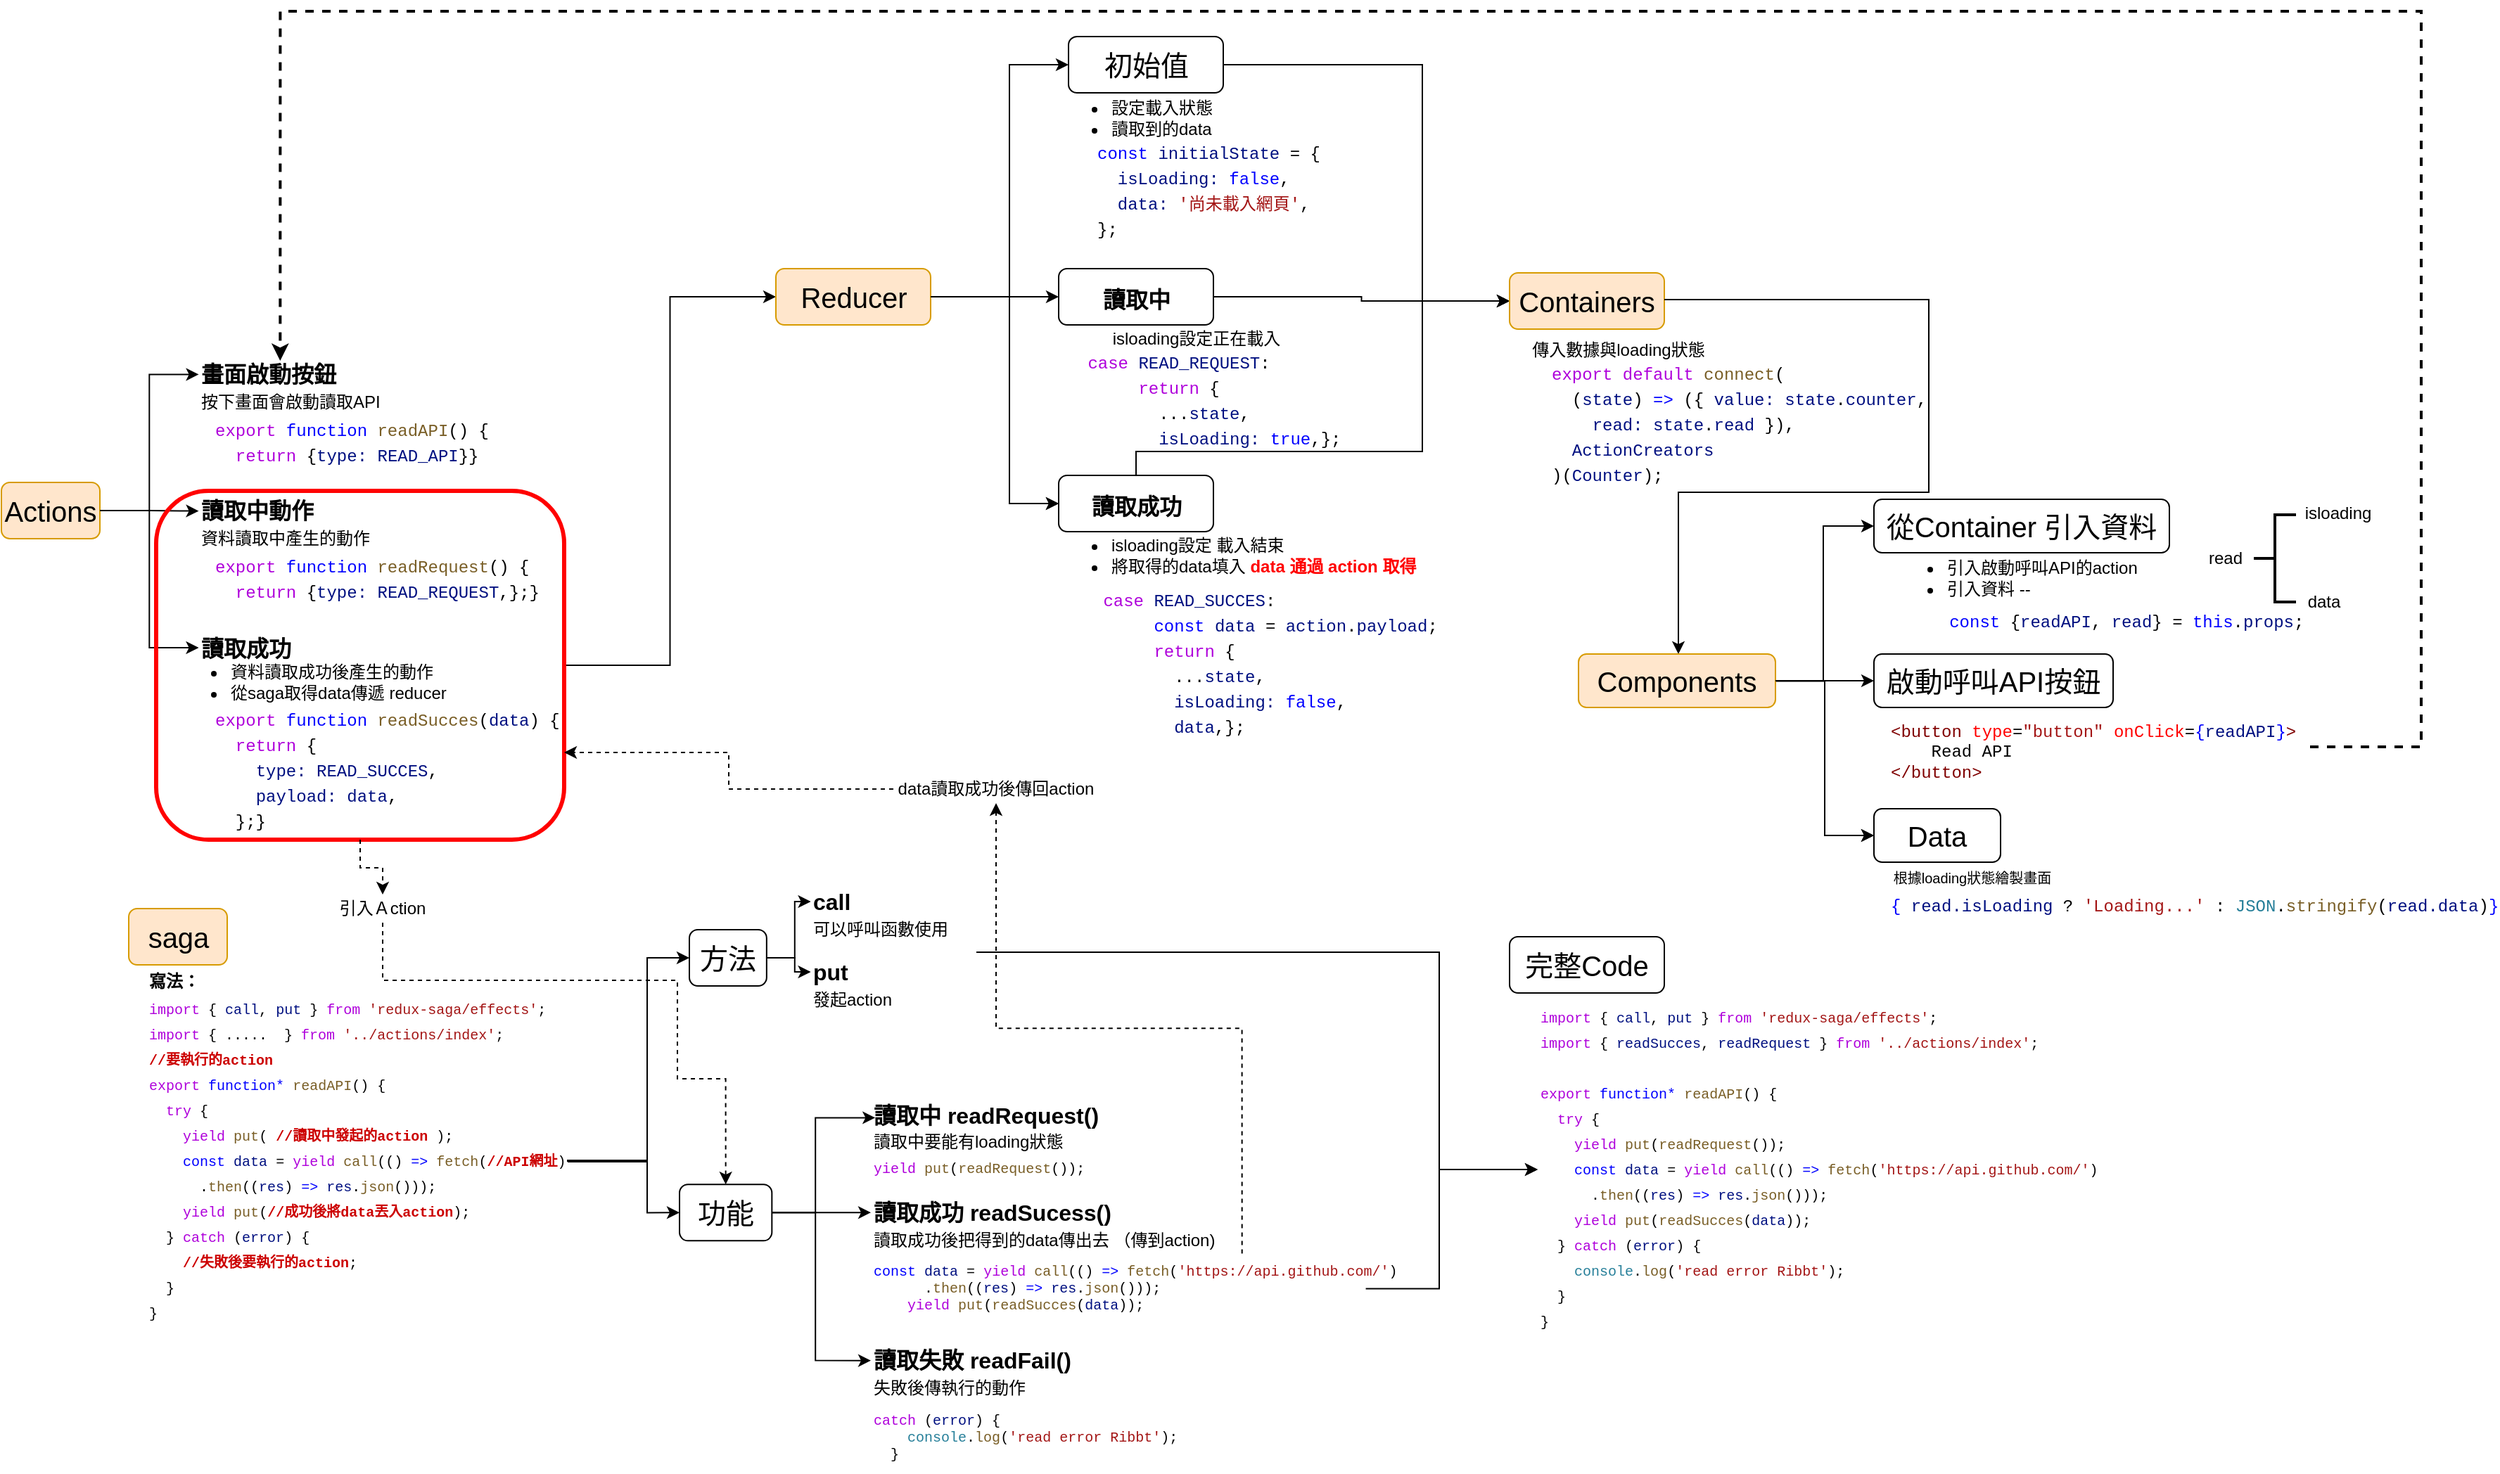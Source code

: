 <mxfile version="11.1.4" type="device"><diagram id="91LrQHBEZjoay1njeSe8" name="第1頁"><mxGraphModel dx="3867" dy="1734" grid="1" gridSize="10" guides="1" tooltips="1" connect="1" arrows="1" fold="1" page="1" pageScale="1" pageWidth="827" pageHeight="1169" math="0" shadow="0"><root><mxCell id="0"/><mxCell id="1" parent="0"/><mxCell id="dNBmr2vMjYDwzC3lAcIo-72" value="Actions" style="rounded=1;whiteSpace=wrap;html=1;fontSize=20;fillColor=#ffe6cc;strokeColor=#d79b00;" vertex="1" parent="1"><mxGeometry x="-450" y="376" width="70" height="40" as="geometry"/></mxCell><mxCell id="dNBmr2vMjYDwzC3lAcIo-78" value="" style="edgeStyle=orthogonalEdgeStyle;rounded=0;orthogonalLoop=1;jettySize=auto;html=1;fontSize=16;entryX=0;entryY=0.5;entryDx=0;entryDy=0;exitX=1;exitY=0.5;exitDx=0;exitDy=0;" edge="1" parent="1" source="dNBmr2vMjYDwzC3lAcIo-72" target="dNBmr2vMjYDwzC3lAcIo-79"><mxGeometry relative="1" as="geometry"><mxPoint x="-414" y="389.667" as="sourcePoint"/><mxPoint x="-334" y="390.0" as="targetPoint"/></mxGeometry></mxCell><mxCell id="dNBmr2vMjYDwzC3lAcIo-82" value="" style="edgeStyle=orthogonalEdgeStyle;rounded=0;orthogonalLoop=1;jettySize=auto;html=1;fontSize=12;entryX=0;entryY=0.5;entryDx=0;entryDy=0;exitX=1;exitY=0.5;exitDx=0;exitDy=0;" edge="1" parent="1" source="dNBmr2vMjYDwzC3lAcIo-72" target="dNBmr2vMjYDwzC3lAcIo-83"><mxGeometry relative="1" as="geometry"><mxPoint x="-414" y="389.667" as="sourcePoint"/><mxPoint x="-370" y="440" as="targetPoint"/></mxGeometry></mxCell><mxCell id="dNBmr2vMjYDwzC3lAcIo-109" style="edgeStyle=orthogonalEdgeStyle;rounded=0;orthogonalLoop=1;jettySize=auto;html=1;entryX=0;entryY=0.5;entryDx=0;entryDy=0;fontSize=12;exitX=1;exitY=0.5;exitDx=0;exitDy=0;" edge="1" parent="1" source="dNBmr2vMjYDwzC3lAcIo-72" target="dNBmr2vMjYDwzC3lAcIo-108"><mxGeometry relative="1" as="geometry"><mxPoint x="-414" y="389.667" as="sourcePoint"/></mxGeometry></mxCell><mxCell id="dNBmr2vMjYDwzC3lAcIo-106" value="" style="group" vertex="1" connectable="0" parent="1"><mxGeometry x="-359.5" y="664" width="1401.5" height="416" as="geometry"/></mxCell><mxCell id="dNBmr2vMjYDwzC3lAcIo-92" value="" style="group" vertex="1" connectable="0" parent="dNBmr2vMjYDwzC3lAcIo-106"><mxGeometry y="15" width="312" height="300" as="geometry"/></mxCell><mxCell id="dNBmr2vMjYDwzC3lAcIo-85" value="saga" style="rounded=1;whiteSpace=wrap;html=1;fontSize=20;fillColor=#ffe6cc;strokeColor=#d79b00;" vertex="1" parent="dNBmr2vMjYDwzC3lAcIo-92"><mxGeometry width="70" height="40" as="geometry"/></mxCell><mxCell id="dNBmr2vMjYDwzC3lAcIo-88" value="&lt;div style=&quot;background-color: rgb(255 , 255 , 255) ; font-family: &amp;#34;menlo&amp;#34; , &amp;#34;monaco&amp;#34; , &amp;#34;courier new&amp;#34; , monospace ; line-height: 18px ; white-space: pre ; font-size: 10px&quot;&gt;&lt;div&gt;&lt;span style=&quot;color: #af00db&quot;&gt;import&lt;/span&gt; { &lt;span style=&quot;color: #001080&quot;&gt;call&lt;/span&gt;, &lt;span style=&quot;color: #001080&quot;&gt;put&lt;/span&gt; } &lt;span style=&quot;color: #af00db&quot;&gt;from&lt;/span&gt; &lt;span style=&quot;color: #a31515&quot;&gt;'redux-saga/effects'&lt;/span&gt;;&lt;/div&gt;&lt;div&gt;&lt;span style=&quot;color: #af00db&quot;&gt;import&lt;/span&gt; { .....  } &lt;span style=&quot;color: #af00db&quot;&gt;from&lt;/span&gt; &lt;span style=&quot;color: #a31515&quot;&gt;'../actions/index'&lt;/span&gt;;&lt;/div&gt;&lt;div&gt;&lt;font color=&quot;#cc0000&quot;&gt;&lt;b&gt;//要執行的action&lt;/b&gt;&lt;/font&gt;&lt;/div&gt;&lt;div&gt;&lt;span style=&quot;color: #af00db&quot;&gt;export&lt;/span&gt; &lt;span style=&quot;color: #0000ff&quot;&gt;function*&lt;/span&gt; &lt;span style=&quot;color: #795e26&quot;&gt;readAPI&lt;/span&gt;() {&lt;/div&gt;&lt;div&gt;  &lt;span style=&quot;color: #af00db&quot;&gt;try&lt;/span&gt; {&lt;/div&gt;&lt;div&gt;    &lt;span style=&quot;color: #af00db&quot;&gt;yield&lt;/span&gt; &lt;span style=&quot;color: #795e26&quot;&gt;put&lt;/span&gt;(&lt;font color=&quot;#795e26&quot;&gt; &lt;/font&gt;&lt;font color=&quot;#cc0000&quot;&gt;&lt;b&gt;//讀取中發起的action&lt;/b&gt;&lt;/font&gt;&lt;font color=&quot;#795e26&quot;&gt; &lt;/font&gt;);&lt;/div&gt;&lt;div&gt;    &lt;span style=&quot;color: #0000ff&quot;&gt;const&lt;/span&gt; &lt;span style=&quot;color: #001080&quot;&gt;data&lt;/span&gt; = &lt;span style=&quot;color: #af00db&quot;&gt;yield&lt;/span&gt; &lt;span style=&quot;color: #795e26&quot;&gt;call&lt;/span&gt;(() &lt;span style=&quot;color: #0000ff&quot;&gt;=&amp;gt;&lt;/span&gt; &lt;span style=&quot;color: #795e26&quot;&gt;fetch&lt;/span&gt;(&lt;font color=&quot;#cc0000&quot;&gt;&lt;b&gt;//API網址&lt;/b&gt;&lt;/font&gt;)&lt;/div&gt;&lt;div&gt;      .&lt;span style=&quot;color: #795e26&quot;&gt;then&lt;/span&gt;((&lt;span style=&quot;color: #001080&quot;&gt;res&lt;/span&gt;) &lt;span style=&quot;color: #0000ff&quot;&gt;=&amp;gt;&lt;/span&gt; &lt;span style=&quot;color: #001080&quot;&gt;res&lt;/span&gt;.&lt;span style=&quot;color: #795e26&quot;&gt;json&lt;/span&gt;()));&lt;/div&gt;&lt;div&gt;    &lt;span style=&quot;color: #af00db&quot;&gt;yield&lt;/span&gt; &lt;span style=&quot;color: #795e26&quot;&gt;put&lt;/span&gt;(&lt;b style=&quot;color: rgb(204 , 0 , 0)&quot;&gt;//成功後將data丟入action&lt;/b&gt;);&lt;/div&gt;&lt;div&gt;  } &lt;span style=&quot;color: #af00db&quot;&gt;catch&lt;/span&gt; (&lt;span style=&quot;color: #001080&quot;&gt;error&lt;/span&gt;) {&lt;/div&gt;&lt;div&gt;    &lt;b style=&quot;color: rgb(204 , 0 , 0)&quot;&gt;//失敗後要執行的action&lt;/b&gt;;&lt;/div&gt;&lt;div&gt;  }&lt;/div&gt;&lt;div&gt;}&lt;/div&gt;&lt;/div&gt;" style="text;html=1;strokeColor=none;fillColor=none;align=left;verticalAlign=middle;whiteSpace=wrap;rounded=0;" vertex="1" parent="dNBmr2vMjYDwzC3lAcIo-92"><mxGeometry x="12" y="60" width="300" height="240" as="geometry"/></mxCell><mxCell id="dNBmr2vMjYDwzC3lAcIo-91" value="寫法：" style="text;html=1;strokeColor=none;fillColor=none;align=left;verticalAlign=middle;whiteSpace=wrap;rounded=0;fontStyle=1" vertex="1" parent="dNBmr2vMjYDwzC3lAcIo-92"><mxGeometry x="12.0" y="42" width="121" height="20" as="geometry"/></mxCell><mxCell id="dNBmr2vMjYDwzC3lAcIo-116" value="引入Ａction" style="text;html=1;strokeColor=none;fillColor=none;align=center;verticalAlign=middle;whiteSpace=wrap;rounded=0;fontSize=12;" vertex="1" parent="dNBmr2vMjYDwzC3lAcIo-92"><mxGeometry x="141.5" y="-10" width="78" height="20" as="geometry"/></mxCell><mxCell id="dNBmr2vMjYDwzC3lAcIo-100" value="" style="group" vertex="1" connectable="0" parent="dNBmr2vMjYDwzC3lAcIo-106"><mxGeometry x="391.5" y="152" width="530" height="264" as="geometry"/></mxCell><mxCell id="dNBmr2vMjYDwzC3lAcIo-58" value="&lt;div style=&quot;font-family: menlo, monaco, &amp;quot;courier new&amp;quot;, monospace; font-size: 10px; white-space: pre;&quot;&gt;&lt;span style=&quot;color: rgb(0 , 0 , 255)&quot;&gt;const&lt;/span&gt; &lt;span style=&quot;color: rgb(0 , 16 , 128)&quot;&gt;data&lt;/span&gt; = &lt;span style=&quot;color: rgb(175 , 0 , 219)&quot;&gt;yield&lt;/span&gt; &lt;span style=&quot;color: rgb(121 , 94 , 38)&quot;&gt;call&lt;/span&gt;(() &lt;span style=&quot;color: rgb(0 , 0 , 255)&quot;&gt;=&amp;gt;&lt;/span&gt; &lt;span style=&quot;color: rgb(121 , 94 , 38)&quot;&gt;fetch&lt;/span&gt;(&lt;span style=&quot;color: rgb(163 , 21 , 21)&quot;&gt;'https://api.github.com/'&lt;/span&gt;)&lt;/div&gt;&lt;div style=&quot;font-family: menlo, monaco, &amp;quot;courier new&amp;quot;, monospace; font-size: 10px; white-space: pre;&quot;&gt;      .&lt;span style=&quot;color: rgb(121 , 94 , 38)&quot;&gt;then&lt;/span&gt;((&lt;span style=&quot;color: rgb(0 , 16 , 128)&quot;&gt;res&lt;/span&gt;) &lt;span style=&quot;color: rgb(0 , 0 , 255)&quot;&gt;=&amp;gt;&lt;/span&gt; &lt;span style=&quot;color: rgb(0 , 16 , 128)&quot;&gt;res&lt;/span&gt;.&lt;span style=&quot;color: rgb(121 , 94 , 38)&quot;&gt;json&lt;/span&gt;()));&lt;/div&gt;&lt;div style=&quot;font-family: menlo, monaco, &amp;quot;courier new&amp;quot;, monospace; font-size: 10px; white-space: pre;&quot;&gt;    &lt;span style=&quot;color: rgb(175 , 0 , 219)&quot;&gt;yield&lt;/span&gt; &lt;span style=&quot;color: rgb(121 , 94 , 38)&quot;&gt;put&lt;/span&gt;(&lt;span style=&quot;color: rgb(121 , 94 , 38)&quot;&gt;readSucces&lt;/span&gt;(&lt;span style=&quot;color: rgb(0 , 16 , 128)&quot;&gt;data&lt;/span&gt;));&lt;/div&gt;" style="text;html=1;strokeColor=none;fillColor=none;align=left;verticalAlign=middle;whiteSpace=wrap;rounded=0;fontSize=16;" vertex="1" parent="dNBmr2vMjYDwzC3lAcIo-100"><mxGeometry x="136.018" y="108.205" width="351.77" height="50.095" as="geometry"/></mxCell><mxCell id="dNBmr2vMjYDwzC3lAcIo-99" value="" style="group" vertex="1" connectable="0" parent="dNBmr2vMjYDwzC3lAcIo-100"><mxGeometry width="384.602" height="264" as="geometry"/></mxCell><mxCell id="dNBmr2vMjYDwzC3lAcIo-24" style="edgeStyle=orthogonalEdgeStyle;rounded=0;orthogonalLoop=1;jettySize=auto;html=1;exitX=1;exitY=0.5;exitDx=0;exitDy=0;entryX=0;entryY=0.5;entryDx=0;entryDy=0;" edge="1" parent="dNBmr2vMjYDwzC3lAcIo-99"><mxGeometry relative="1" as="geometry"><mxPoint x="139.145" y="11.689" as="targetPoint"/><mxPoint x="46.903" y="81.154" as="sourcePoint"/><Array as="points"><mxPoint x="46.903" y="79.15"/><mxPoint x="96.619" y="79.15"/><mxPoint x="96.619" y="12.023"/></Array></mxGeometry></mxCell><mxCell id="dNBmr2vMjYDwzC3lAcIo-33" style="edgeStyle=orthogonalEdgeStyle;rounded=0;orthogonalLoop=1;jettySize=auto;html=1;entryX=0;entryY=0.5;entryDx=0;entryDy=0;exitX=1;exitY=0.5;exitDx=0;exitDy=0;" edge="1" parent="dNBmr2vMjYDwzC3lAcIo-99" target="dNBmr2vMjYDwzC3lAcIo-32"><mxGeometry relative="1" as="geometry"><mxPoint x="46.903" y="81.154" as="sourcePoint"/><mxPoint x="136.33" y="126.573" as="targetPoint"/><Array as="points"><mxPoint x="46.903" y="79.15"/><mxPoint x="96.619" y="79.15"/><mxPoint x="96.619" y="184.349"/></Array></mxGeometry></mxCell><mxCell id="dNBmr2vMjYDwzC3lAcIo-9" value="功能" style="rounded=1;whiteSpace=wrap;html=1;fontSize=20;" vertex="1" parent="dNBmr2vMjYDwzC3lAcIo-99"><mxGeometry y="59.112" width="65.664" height="40.076" as="geometry"/></mxCell><mxCell id="dNBmr2vMjYDwzC3lAcIo-26" value="讀取中 readRequest()" style="text;strokeColor=none;fillColor=none;align=left;verticalAlign=middle;whiteSpace=wrap;rounded=0;fontStyle=1;fontSize=16;" vertex="1" parent="dNBmr2vMjYDwzC3lAcIo-99"><mxGeometry x="136.018" width="173.54" height="20.038" as="geometry"/></mxCell><mxCell id="dNBmr2vMjYDwzC3lAcIo-30" value="讀取成功 readSucess()" style="text;strokeColor=none;fillColor=none;align=left;verticalAlign=middle;whiteSpace=wrap;rounded=0;fontStyle=1;fontSize=16;" vertex="1" parent="dNBmr2vMjYDwzC3lAcIo-99"><mxGeometry x="136.018" y="69.131" width="173.54" height="20.038" as="geometry"/></mxCell><mxCell id="dNBmr2vMjYDwzC3lAcIo-31" style="edgeStyle=orthogonalEdgeStyle;rounded=0;orthogonalLoop=1;jettySize=auto;html=1;" edge="1" parent="dNBmr2vMjYDwzC3lAcIo-99" source="dNBmr2vMjYDwzC3lAcIo-9" target="dNBmr2vMjYDwzC3lAcIo-30"><mxGeometry relative="1" as="geometry"/></mxCell><mxCell id="dNBmr2vMjYDwzC3lAcIo-32" value="讀取失敗 readFail()" style="text;strokeColor=none;fillColor=none;align=left;verticalAlign=middle;whiteSpace=wrap;rounded=0;fontStyle=1;fontSize=16;" vertex="1" parent="dNBmr2vMjYDwzC3lAcIo-99"><mxGeometry x="136.018" y="174.33" width="145.398" height="20.038" as="geometry"/></mxCell><mxCell id="dNBmr2vMjYDwzC3lAcIo-36" value="&lt;span style=&quot;font-family: menlo, monaco, &amp;quot;courier new&amp;quot;, monospace; font-size: 10px; white-space: pre; background-color: rgb(255, 255, 255); color: rgb(175, 0, 219);&quot;&gt;yield&lt;/span&gt;&lt;span style=&quot;font-family: menlo, monaco, &amp;quot;courier new&amp;quot;, monospace; font-size: 10px; white-space: pre; background-color: rgb(255, 255, 255);&quot;&gt; &lt;/span&gt;&lt;span style=&quot;font-family: menlo, monaco, &amp;quot;courier new&amp;quot;, monospace; font-size: 10px; white-space: pre; background-color: rgb(255, 255, 255); color: rgb(121, 94, 38);&quot;&gt;put&lt;/span&gt;&lt;span style=&quot;font-family: menlo, monaco, &amp;quot;courier new&amp;quot;, monospace; font-size: 10px; white-space: pre; background-color: rgb(255, 255, 255);&quot;&gt;(&lt;/span&gt;&lt;span style=&quot;font-family: menlo, monaco, &amp;quot;courier new&amp;quot;, monospace; font-size: 10px; white-space: pre; background-color: rgb(255, 255, 255); color: rgb(121, 94, 38);&quot;&gt;readRequest&lt;/span&gt;&lt;span style=&quot;font-family: menlo, monaco, &amp;quot;courier new&amp;quot;, monospace; font-size: 10px; white-space: pre; background-color: rgb(255, 255, 255);&quot;&gt;());&lt;/span&gt;" style="text;html=1;strokeColor=none;fillColor=none;align=left;verticalAlign=middle;whiteSpace=wrap;rounded=0;" vertex="1" parent="dNBmr2vMjYDwzC3lAcIo-99"><mxGeometry x="136.018" y="37.07" width="145.398" height="20.038" as="geometry"/></mxCell><mxCell id="dNBmr2vMjYDwzC3lAcIo-37" value="讀取中要能有loading狀態" style="text;html=1;strokeColor=none;fillColor=none;align=left;verticalAlign=middle;whiteSpace=wrap;rounded=0;" vertex="1" parent="dNBmr2vMjYDwzC3lAcIo-99"><mxGeometry x="136.018" y="19.036" width="140.708" height="20.038" as="geometry"/></mxCell><mxCell id="dNBmr2vMjYDwzC3lAcIo-59" value="讀取成功後把得到的data傳出去 （傳到action)" style="text;html=1;strokeColor=none;fillColor=none;align=left;verticalAlign=middle;whiteSpace=wrap;rounded=0;" vertex="1" parent="dNBmr2vMjYDwzC3lAcIo-99"><mxGeometry x="136.018" y="89.169" width="248.584" height="20.038" as="geometry"/></mxCell><mxCell id="dNBmr2vMjYDwzC3lAcIo-62" value="&lt;div style=&quot;font-family: menlo, monaco, &amp;quot;courier new&amp;quot;, monospace; font-size: 10px; white-space: pre;&quot;&gt;&lt;span style=&quot;color: rgb(175 , 0 , 219)&quot;&gt;catch&lt;/span&gt; (&lt;span style=&quot;color: rgb(0 , 16 , 128)&quot;&gt;error&lt;/span&gt;) {&lt;/div&gt;&lt;div style=&quot;font-family: menlo, monaco, &amp;quot;courier new&amp;quot;, monospace; font-size: 10px; white-space: pre;&quot;&gt;    &lt;span style=&quot;color: rgb(38 , 127 , 153)&quot;&gt;console&lt;/span&gt;.&lt;span style=&quot;color: rgb(121 , 94 , 38)&quot;&gt;log&lt;/span&gt;(&lt;span style=&quot;color: rgb(163 , 21 , 21)&quot;&gt;'read error Ribbt'&lt;/span&gt;);&lt;/div&gt;&lt;div style=&quot;font-family: menlo, monaco, &amp;quot;courier new&amp;quot;, monospace; font-size: 10px; white-space: pre;&quot;&gt;  }&lt;/div&gt;" style="text;html=1;strokeColor=none;fillColor=none;align=left;verticalAlign=middle;whiteSpace=wrap;rounded=0;fontSize=16;" vertex="1" parent="dNBmr2vMjYDwzC3lAcIo-99"><mxGeometry x="136.018" y="213.905" width="227.947" height="50.095" as="geometry"/></mxCell><mxCell id="dNBmr2vMjYDwzC3lAcIo-63" value="失敗後傳執行的動作" style="text;html=1;strokeColor=none;fillColor=none;align=left;verticalAlign=middle;whiteSpace=wrap;rounded=0;" vertex="1" parent="dNBmr2vMjYDwzC3lAcIo-99"><mxGeometry x="136.018" y="193.867" width="248.584" height="20.038" as="geometry"/></mxCell><mxCell id="dNBmr2vMjYDwzC3lAcIo-45" value="" style="edgeStyle=orthogonalEdgeStyle;rounded=0;orthogonalLoop=1;jettySize=auto;html=1;fontSize=16;entryX=0;entryY=0.5;entryDx=0;entryDy=0;exitX=1;exitY=0.5;exitDx=0;exitDy=0;" edge="1" parent="dNBmr2vMjYDwzC3lAcIo-106" source="dNBmr2vMjYDwzC3lAcIo-88" target="dNBmr2vMjYDwzC3lAcIo-9"><mxGeometry relative="1" as="geometry"><mxPoint x="298" y="130.5" as="sourcePoint"/><mxPoint x="298" y="130.5" as="targetPoint"/><Array as="points"><mxPoint x="368.5" y="195"/><mxPoint x="368.5" y="231"/></Array></mxGeometry></mxCell><mxCell id="dNBmr2vMjYDwzC3lAcIo-101" value="" style="group" vertex="1" connectable="0" parent="dNBmr2vMjYDwzC3lAcIo-106"><mxGeometry x="398.5" width="204" height="90" as="geometry"/></mxCell><mxCell id="dNBmr2vMjYDwzC3lAcIo-47" value="方法" style="rounded=1;whiteSpace=wrap;html=1;fontSize=20;" vertex="1" parent="dNBmr2vMjYDwzC3lAcIo-101"><mxGeometry y="30" width="54.923" height="40" as="geometry"/></mxCell><mxCell id="dNBmr2vMjYDwzC3lAcIo-49" value="call" style="text;strokeColor=none;fillColor=none;align=left;verticalAlign=middle;whiteSpace=wrap;rounded=0;fontStyle=1;fontSize=16;" vertex="1" parent="dNBmr2vMjYDwzC3lAcIo-101"><mxGeometry x="86.308" width="31.385" height="20" as="geometry"/></mxCell><mxCell id="dNBmr2vMjYDwzC3lAcIo-50" style="edgeStyle=orthogonalEdgeStyle;rounded=0;orthogonalLoop=1;jettySize=auto;html=1;entryX=0;entryY=0.5;entryDx=0;entryDy=0;fontSize=16;" edge="1" parent="dNBmr2vMjYDwzC3lAcIo-101" source="dNBmr2vMjYDwzC3lAcIo-47" target="dNBmr2vMjYDwzC3lAcIo-49"><mxGeometry relative="1" as="geometry"/></mxCell><mxCell id="dNBmr2vMjYDwzC3lAcIo-51" value="put" style="text;strokeColor=none;fillColor=none;align=left;verticalAlign=middle;whiteSpace=wrap;rounded=0;fontStyle=1;fontSize=16;" vertex="1" parent="dNBmr2vMjYDwzC3lAcIo-101"><mxGeometry x="86.308" y="50" width="31.385" height="20" as="geometry"/></mxCell><mxCell id="dNBmr2vMjYDwzC3lAcIo-52" style="edgeStyle=orthogonalEdgeStyle;rounded=0;orthogonalLoop=1;jettySize=auto;html=1;entryX=0;entryY=0.5;entryDx=0;entryDy=0;fontSize=16;" edge="1" parent="dNBmr2vMjYDwzC3lAcIo-101" source="dNBmr2vMjYDwzC3lAcIo-47" target="dNBmr2vMjYDwzC3lAcIo-51"><mxGeometry relative="1" as="geometry"/></mxCell><mxCell id="dNBmr2vMjYDwzC3lAcIo-53" value="可以呼叫函數使用" style="text;html=1;strokeColor=none;fillColor=none;align=left;verticalAlign=middle;whiteSpace=wrap;rounded=0;" vertex="1" parent="dNBmr2vMjYDwzC3lAcIo-101"><mxGeometry x="86.308" y="20" width="117.692" height="20" as="geometry"/></mxCell><mxCell id="dNBmr2vMjYDwzC3lAcIo-54" value="發起action" style="text;html=1;strokeColor=none;fillColor=none;align=left;verticalAlign=middle;whiteSpace=wrap;rounded=0;" vertex="1" parent="dNBmr2vMjYDwzC3lAcIo-101"><mxGeometry x="86.308" y="70" width="70.615" height="20" as="geometry"/></mxCell><mxCell id="dNBmr2vMjYDwzC3lAcIo-48" value="" style="edgeStyle=orthogonalEdgeStyle;rounded=0;orthogonalLoop=1;jettySize=auto;html=1;fontSize=16;entryX=0;entryY=0.5;entryDx=0;entryDy=0;exitX=1;exitY=0.5;exitDx=0;exitDy=0;" edge="1" parent="dNBmr2vMjYDwzC3lAcIo-106" source="dNBmr2vMjYDwzC3lAcIo-88" target="dNBmr2vMjYDwzC3lAcIo-47"><mxGeometry relative="1" as="geometry"><mxPoint x="308" y="130.5" as="sourcePoint"/><Array as="points"><mxPoint x="312.5" y="194"/><mxPoint x="368.5" y="194"/><mxPoint x="368.5" y="50"/></Array></mxGeometry></mxCell><mxCell id="dNBmr2vMjYDwzC3lAcIo-103" value="" style="group" vertex="1" connectable="0" parent="dNBmr2vMjYDwzC3lAcIo-106"><mxGeometry x="981.5" y="35" width="420" height="285.5" as="geometry"/></mxCell><mxCell id="dNBmr2vMjYDwzC3lAcIo-64" value="完整Code" style="rounded=1;whiteSpace=wrap;html=1;fontSize=20;" vertex="1" parent="dNBmr2vMjYDwzC3lAcIo-103"><mxGeometry width="110" height="40" as="geometry"/></mxCell><mxCell id="dNBmr2vMjYDwzC3lAcIo-17" value="&lt;div style=&quot;background-color: rgb(255 , 255 , 255) ; font-family: &amp;#34;menlo&amp;#34; , &amp;#34;monaco&amp;#34; , &amp;#34;courier new&amp;#34; , monospace ; line-height: 18px ; white-space: pre ; font-size: 10px&quot;&gt;&lt;div&gt;&lt;span style=&quot;color: #af00db&quot;&gt;import&lt;/span&gt; { &lt;span style=&quot;color: #001080&quot;&gt;call&lt;/span&gt;, &lt;span style=&quot;color: #001080&quot;&gt;put&lt;/span&gt; } &lt;span style=&quot;color: #af00db&quot;&gt;from&lt;/span&gt; &lt;span style=&quot;color: #a31515&quot;&gt;'redux-saga/effects'&lt;/span&gt;;&lt;/div&gt;&lt;div&gt;&lt;span style=&quot;color: #af00db&quot;&gt;import&lt;/span&gt; { &lt;span style=&quot;color: #001080&quot;&gt;readSucces&lt;/span&gt;, &lt;span style=&quot;color: #001080&quot;&gt;readRequest&lt;/span&gt; } &lt;span style=&quot;color: #af00db&quot;&gt;from&lt;/span&gt; &lt;span style=&quot;color: #a31515&quot;&gt;'../actions/index'&lt;/span&gt;;&lt;/div&gt;&lt;br&gt;&lt;div&gt;&lt;span style=&quot;color: #af00db&quot;&gt;export&lt;/span&gt; &lt;span style=&quot;color: #0000ff&quot;&gt;function*&lt;/span&gt; &lt;span style=&quot;color: #795e26&quot;&gt;readAPI&lt;/span&gt;() {&lt;/div&gt;&lt;div&gt;  &lt;span style=&quot;color: #af00db&quot;&gt;try&lt;/span&gt; {&lt;/div&gt;&lt;div&gt;    &lt;span style=&quot;color: #af00db&quot;&gt;yield&lt;/span&gt; &lt;span style=&quot;color: #795e26&quot;&gt;put&lt;/span&gt;(&lt;span style=&quot;color: #795e26&quot;&gt;readRequest&lt;/span&gt;());&lt;/div&gt;&lt;div&gt;    &lt;span style=&quot;color: #0000ff&quot;&gt;const&lt;/span&gt; &lt;span style=&quot;color: #001080&quot;&gt;data&lt;/span&gt; = &lt;span style=&quot;color: #af00db&quot;&gt;yield&lt;/span&gt; &lt;span style=&quot;color: #795e26&quot;&gt;call&lt;/span&gt;(() &lt;span style=&quot;color: #0000ff&quot;&gt;=&amp;gt;&lt;/span&gt; &lt;span style=&quot;color: #795e26&quot;&gt;fetch&lt;/span&gt;(&lt;span style=&quot;color: #a31515&quot;&gt;'https://api.github.com/'&lt;/span&gt;)&lt;/div&gt;&lt;div&gt;      .&lt;span style=&quot;color: #795e26&quot;&gt;then&lt;/span&gt;((&lt;span style=&quot;color: #001080&quot;&gt;res&lt;/span&gt;) &lt;span style=&quot;color: #0000ff&quot;&gt;=&amp;gt;&lt;/span&gt; &lt;span style=&quot;color: #001080&quot;&gt;res&lt;/span&gt;.&lt;span style=&quot;color: #795e26&quot;&gt;json&lt;/span&gt;()));&lt;/div&gt;&lt;div&gt;    &lt;span style=&quot;color: #af00db&quot;&gt;yield&lt;/span&gt; &lt;span style=&quot;color: #795e26&quot;&gt;put&lt;/span&gt;(&lt;span style=&quot;color: #795e26&quot;&gt;readSucces&lt;/span&gt;(&lt;span style=&quot;color: #001080&quot;&gt;data&lt;/span&gt;));&lt;/div&gt;&lt;div&gt;  } &lt;span style=&quot;color: #af00db&quot;&gt;catch&lt;/span&gt; (&lt;span style=&quot;color: #001080&quot;&gt;error&lt;/span&gt;) {&lt;/div&gt;&lt;div&gt;    &lt;span style=&quot;color: #267f99&quot;&gt;console&lt;/span&gt;.&lt;span style=&quot;color: #795e26&quot;&gt;log&lt;/span&gt;(&lt;span style=&quot;color: #a31515&quot;&gt;'read error Ribbt'&lt;/span&gt;);&lt;/div&gt;&lt;div&gt;  }&lt;/div&gt;&lt;div&gt;}&lt;/div&gt;&lt;/div&gt;" style="text;html=1;strokeColor=none;fillColor=none;align=left;verticalAlign=middle;whiteSpace=wrap;rounded=0;" vertex="1" parent="dNBmr2vMjYDwzC3lAcIo-103"><mxGeometry x="20" y="45.5" width="400" height="240" as="geometry"/></mxCell><mxCell id="dNBmr2vMjYDwzC3lAcIo-104" style="edgeStyle=orthogonalEdgeStyle;rounded=0;orthogonalLoop=1;jettySize=auto;html=1;fontSize=12;entryX=0;entryY=0.5;entryDx=0;entryDy=0;" edge="1" parent="dNBmr2vMjYDwzC3lAcIo-106" target="dNBmr2vMjYDwzC3lAcIo-17"><mxGeometry relative="1" as="geometry"><mxPoint x="711.5" y="66.0" as="targetPoint"/><mxPoint x="602.5" y="46" as="sourcePoint"/><Array as="points"><mxPoint x="931.5" y="46"/><mxPoint x="931.5" y="201"/></Array></mxGeometry></mxCell><mxCell id="dNBmr2vMjYDwzC3lAcIo-105" style="edgeStyle=orthogonalEdgeStyle;rounded=0;orthogonalLoop=1;jettySize=auto;html=1;entryX=0;entryY=0.5;entryDx=0;entryDy=0;fontSize=12;" edge="1" parent="dNBmr2vMjYDwzC3lAcIo-106" source="dNBmr2vMjYDwzC3lAcIo-58" target="dNBmr2vMjYDwzC3lAcIo-17"><mxGeometry relative="1" as="geometry"><Array as="points"><mxPoint x="931.5" y="286"/><mxPoint x="931.5" y="201"/></Array></mxGeometry></mxCell><mxCell id="dNBmr2vMjYDwzC3lAcIo-115" style="edgeStyle=orthogonalEdgeStyle;rounded=0;orthogonalLoop=1;jettySize=auto;html=1;fontSize=12;entryX=0.5;entryY=0;entryDx=0;entryDy=0;dashed=1;" edge="1" parent="dNBmr2vMjYDwzC3lAcIo-106" source="dNBmr2vMjYDwzC3lAcIo-116" target="dNBmr2vMjYDwzC3lAcIo-9"><mxGeometry relative="1" as="geometry"><mxPoint x="419.5" y="206" as="targetPoint"/><Array as="points"><mxPoint x="181" y="66"/><mxPoint x="390" y="66"/><mxPoint x="390" y="136"/><mxPoint x="424" y="136"/></Array></mxGeometry></mxCell><mxCell id="dNBmr2vMjYDwzC3lAcIo-113" value="" style="group" vertex="1" connectable="0" parent="1"><mxGeometry x="-329.5" y="289.5" width="300" height="340" as="geometry"/></mxCell><mxCell id="dNBmr2vMjYDwzC3lAcIo-79" value="畫面啟動按鈕" style="text;strokeColor=none;fillColor=none;align=left;verticalAlign=middle;whiteSpace=wrap;rounded=0;fontStyle=1;fontSize=16;" vertex="1" parent="dNBmr2vMjYDwzC3lAcIo-113"><mxGeometry x="19.775" width="115.756" height="19.429" as="geometry"/></mxCell><mxCell id="dNBmr2vMjYDwzC3lAcIo-80" value="按下畫面會啟動讀取API" style="text;html=1;strokeColor=none;fillColor=none;align=left;verticalAlign=middle;whiteSpace=wrap;rounded=0;" vertex="1" parent="dNBmr2vMjYDwzC3lAcIo-113"><mxGeometry x="19.775" y="19.429" width="144.695" height="19.429" as="geometry"/></mxCell><mxCell id="dNBmr2vMjYDwzC3lAcIo-81" value="&lt;div style=&quot;background-color: rgb(255 , 255 , 255) ; font-family: &amp;#34;menlo&amp;#34; , &amp;#34;monaco&amp;#34; , &amp;#34;courier new&amp;#34; , monospace ; font-size: 12px ; line-height: 18px ; white-space: pre&quot;&gt;&lt;div style=&quot;font-size: 12px&quot;&gt;&lt;span style=&quot;color: rgb(175 , 0 , 219) ; font-size: 12px&quot;&gt;export&lt;/span&gt; &lt;span style=&quot;color: rgb(0 , 0 , 255) ; font-size: 12px&quot;&gt;function&lt;/span&gt; &lt;span style=&quot;color: rgb(121 , 94 , 38) ; font-size: 12px&quot;&gt;readAPI&lt;/span&gt;() {&lt;/div&gt;&lt;div style=&quot;font-size: 12px&quot;&gt;  &lt;span style=&quot;color: rgb(175 , 0 , 219) ; font-size: 12px&quot;&gt;return&lt;/span&gt; {&lt;span style=&quot;color: rgb(0 , 16 , 128)&quot;&gt;type:&lt;/span&gt; &lt;span style=&quot;color: rgb(0 , 16 , 128)&quot;&gt;READ_API&lt;/span&gt;}}&lt;/div&gt;&lt;/div&gt;" style="text;html=1;strokeColor=none;fillColor=none;align=left;verticalAlign=middle;whiteSpace=wrap;rounded=0;fontSize=12;" vertex="1" parent="dNBmr2vMjYDwzC3lAcIo-113"><mxGeometry x="29.421" y="38.857" width="183.28" height="38.857" as="geometry"/></mxCell><mxCell id="dNBmr2vMjYDwzC3lAcIo-83" value="讀取中動作" style="text;strokeColor=none;fillColor=none;align=left;verticalAlign=middle;whiteSpace=wrap;rounded=0;fontStyle=1;fontSize=16;" vertex="1" parent="dNBmr2vMjYDwzC3lAcIo-113"><mxGeometry x="19.775" y="97.143" width="115.756" height="19.429" as="geometry"/></mxCell><mxCell id="dNBmr2vMjYDwzC3lAcIo-84" value="資料讀取中產生的動作" style="text;html=1;strokeColor=none;fillColor=none;align=left;verticalAlign=middle;whiteSpace=wrap;rounded=0;" vertex="1" parent="dNBmr2vMjYDwzC3lAcIo-113"><mxGeometry x="19.775" y="116.571" width="144.695" height="19.429" as="geometry"/></mxCell><mxCell id="dNBmr2vMjYDwzC3lAcIo-107" value="&lt;div style=&quot;background-color: rgb(255 , 255 , 255) ; font-family: &amp;#34;menlo&amp;#34; , &amp;#34;monaco&amp;#34; , &amp;#34;courier new&amp;#34; , monospace ; line-height: 18px ; white-space: pre&quot;&gt;&lt;div&gt;&lt;span style=&quot;color: #af00db&quot;&gt;export&lt;/span&gt; &lt;span style=&quot;color: #0000ff&quot;&gt;function&lt;/span&gt; &lt;span style=&quot;color: #795e26&quot;&gt;readRequest&lt;/span&gt;() {&lt;/div&gt;&lt;div&gt;  &lt;span style=&quot;color: #af00db&quot;&gt;return&lt;/span&gt; {&lt;span style=&quot;color: rgb(0 , 16 , 128)&quot;&gt;type:&lt;/span&gt; &lt;span style=&quot;color: rgb(0 , 16 , 128)&quot;&gt;READ_REQUEST&lt;/span&gt;,};}&lt;/div&gt;&lt;/div&gt;" style="text;html=1;strokeColor=none;fillColor=none;align=left;verticalAlign=middle;whiteSpace=wrap;rounded=0;fontSize=12;" vertex="1" parent="dNBmr2vMjYDwzC3lAcIo-113"><mxGeometry x="29.421" y="136" width="241.158" height="38.857" as="geometry"/></mxCell><mxCell id="dNBmr2vMjYDwzC3lAcIo-108" value="讀取成功" style="text;strokeColor=none;fillColor=none;align=left;verticalAlign=middle;whiteSpace=wrap;rounded=0;fontStyle=1;fontSize=16;" vertex="1" parent="dNBmr2vMjYDwzC3lAcIo-113"><mxGeometry x="19.775" y="194.286" width="115.756" height="19.429" as="geometry"/></mxCell><mxCell id="dNBmr2vMjYDwzC3lAcIo-110" value="&lt;ul&gt;&lt;li&gt;資料讀取成功後產生的動作&lt;/li&gt;&lt;li&gt;從saga取得data傳遞 reducer&lt;/li&gt;&lt;/ul&gt;" style="text;html=1;strokeColor=none;fillColor=none;align=left;verticalAlign=middle;whiteSpace=wrap;rounded=0;" vertex="1" parent="dNBmr2vMjYDwzC3lAcIo-113"><mxGeometry y="213.714" width="195.82" height="29.143" as="geometry"/></mxCell><mxCell id="dNBmr2vMjYDwzC3lAcIo-111" value="&lt;div style=&quot;background-color: rgb(255 , 255 , 255) ; font-family: &amp;#34;menlo&amp;#34; , &amp;#34;monaco&amp;#34; , &amp;#34;courier new&amp;#34; , monospace ; line-height: 18px ; white-space: pre&quot;&gt;&lt;div&gt;&lt;span style=&quot;color: #af00db&quot;&gt;export&lt;/span&gt; &lt;span style=&quot;color: #0000ff&quot;&gt;function&lt;/span&gt; &lt;span style=&quot;color: #795e26&quot;&gt;readSucces&lt;/span&gt;(&lt;span style=&quot;color: #001080&quot;&gt;data&lt;/span&gt;) {&lt;/div&gt;&lt;div&gt;  &lt;span style=&quot;color: #af00db&quot;&gt;return&lt;/span&gt; {&lt;/div&gt;&lt;div&gt;    &lt;span style=&quot;color: #001080&quot;&gt;type:&lt;/span&gt; &lt;span style=&quot;color: #001080&quot;&gt;READ_SUCCES&lt;/span&gt;,&lt;/div&gt;&lt;div&gt;    &lt;span style=&quot;color: #001080&quot;&gt;payload:&lt;/span&gt; &lt;span style=&quot;color: #001080&quot;&gt;data&lt;/span&gt;,&lt;/div&gt;&lt;div&gt;  };}&lt;/div&gt;&lt;/div&gt;" style="text;html=1;strokeColor=none;fillColor=none;align=left;verticalAlign=middle;whiteSpace=wrap;rounded=0;fontSize=12;" vertex="1" parent="dNBmr2vMjYDwzC3lAcIo-113"><mxGeometry x="29.421" y="242.857" width="259.486" height="97.143" as="geometry"/></mxCell><mxCell id="dNBmr2vMjYDwzC3lAcIo-145" style="edgeStyle=orthogonalEdgeStyle;rounded=0;orthogonalLoop=1;jettySize=auto;html=1;entryX=0;entryY=0.5;entryDx=0;entryDy=0;fontSize=12;" edge="1" parent="1" source="dNBmr2vMjYDwzC3lAcIo-114" target="dNBmr2vMjYDwzC3lAcIo-124"><mxGeometry relative="1" as="geometry"/></mxCell><mxCell id="dNBmr2vMjYDwzC3lAcIo-114" value="" style="rounded=1;whiteSpace=wrap;html=1;fontSize=12;align=left;fillColor=none;strokeColor=#FF0000;strokeWidth=3;" vertex="1" parent="1"><mxGeometry x="-340" y="382" width="290" height="248" as="geometry"/></mxCell><mxCell id="dNBmr2vMjYDwzC3lAcIo-117" style="edgeStyle=orthogonalEdgeStyle;rounded=0;orthogonalLoop=1;jettySize=auto;html=1;fontSize=12;dashed=1;" edge="1" parent="1" source="dNBmr2vMjYDwzC3lAcIo-114" target="dNBmr2vMjYDwzC3lAcIo-116"><mxGeometry relative="1" as="geometry"><mxPoint x="-195.471" y="630.0" as="sourcePoint"/><mxPoint x="-324.882" y="679" as="targetPoint"/></mxGeometry></mxCell><mxCell id="dNBmr2vMjYDwzC3lAcIo-120" style="edgeStyle=orthogonalEdgeStyle;rounded=0;orthogonalLoop=1;jettySize=auto;html=1;exitX=0.75;exitY=0;exitDx=0;exitDy=0;fontSize=12;dashed=1;" edge="1" parent="1" source="dNBmr2vMjYDwzC3lAcIo-58" target="dNBmr2vMjYDwzC3lAcIo-121"><mxGeometry relative="1" as="geometry"><mxPoint x="260" y="540" as="targetPoint"/></mxGeometry></mxCell><mxCell id="dNBmr2vMjYDwzC3lAcIo-122" style="edgeStyle=orthogonalEdgeStyle;rounded=0;orthogonalLoop=1;jettySize=auto;html=1;entryX=1;entryY=0.75;entryDx=0;entryDy=0;dashed=1;fontSize=12;" edge="1" parent="1" source="dNBmr2vMjYDwzC3lAcIo-121" target="dNBmr2vMjYDwzC3lAcIo-114"><mxGeometry relative="1" as="geometry"/></mxCell><mxCell id="dNBmr2vMjYDwzC3lAcIo-121" value="data讀取成功後傳回action" style="text;html=1;strokeColor=none;fillColor=none;align=center;verticalAlign=middle;whiteSpace=wrap;rounded=0;" vertex="1" parent="1"><mxGeometry x="184" y="584" width="146" height="20" as="geometry"/></mxCell><mxCell id="dNBmr2vMjYDwzC3lAcIo-144" value="" style="group" vertex="1" connectable="0" parent="1"><mxGeometry x="100.5" y="59" width="473" height="506" as="geometry"/></mxCell><mxCell id="dNBmr2vMjYDwzC3lAcIo-124" value="Reducer" style="rounded=1;whiteSpace=wrap;html=1;fontSize=20;fillColor=#ffe6cc;strokeColor=#d79b00;" vertex="1" parent="dNBmr2vMjYDwzC3lAcIo-144"><mxGeometry y="165" width="110" height="40" as="geometry"/></mxCell><mxCell id="dNBmr2vMjYDwzC3lAcIo-127" value="初始值" style="rounded=1;whiteSpace=wrap;html=1;fontSize=20;" vertex="1" parent="dNBmr2vMjYDwzC3lAcIo-144"><mxGeometry x="208" width="110" height="40" as="geometry"/></mxCell><mxCell id="dNBmr2vMjYDwzC3lAcIo-128" value="" style="edgeStyle=orthogonalEdgeStyle;rounded=0;orthogonalLoop=1;jettySize=auto;html=1;fontSize=12;" edge="1" parent="dNBmr2vMjYDwzC3lAcIo-144" source="dNBmr2vMjYDwzC3lAcIo-124" target="dNBmr2vMjYDwzC3lAcIo-127"><mxGeometry relative="1" as="geometry"><Array as="points"><mxPoint x="166" y="185"/><mxPoint x="166" y="20"/></Array></mxGeometry></mxCell><mxCell id="dNBmr2vMjYDwzC3lAcIo-130" value="&lt;div style=&quot;background-color: rgb(255 , 255 , 255) ; font-family: &amp;quot;menlo&amp;quot; , &amp;quot;monaco&amp;quot; , &amp;quot;courier new&amp;quot; , monospace ; line-height: 18px ; white-space: pre&quot;&gt;&lt;div&gt;&lt;span style=&quot;color: #0000ff&quot;&gt;const&lt;/span&gt; &lt;span style=&quot;color: #001080&quot;&gt;initialState&lt;/span&gt; = {&lt;/div&gt;&lt;div&gt;  &lt;span style=&quot;color: #001080&quot;&gt;isLoading:&lt;/span&gt; &lt;span style=&quot;color: #0000ff&quot;&gt;false&lt;/span&gt;,&lt;/div&gt;&lt;div&gt;  &lt;span style=&quot;color: #001080&quot;&gt;data:&lt;/span&gt; &lt;span style=&quot;color: #a31515&quot;&gt;'尚未載入網頁'&lt;/span&gt;,&lt;/div&gt;&lt;div&gt;};&lt;/div&gt;&lt;/div&gt;" style="text;html=1;strokeColor=none;fillColor=none;align=left;verticalAlign=middle;whiteSpace=wrap;rounded=0;fontSize=12;" vertex="1" parent="dNBmr2vMjYDwzC3lAcIo-144"><mxGeometry x="226" y="75" width="157" height="70" as="geometry"/></mxCell><mxCell id="dNBmr2vMjYDwzC3lAcIo-131" value="&lt;ul&gt;&lt;li&gt;設定載入狀態&lt;/li&gt;&lt;li&gt;讀取到的data&lt;/li&gt;&lt;/ul&gt;" style="text;html=1;strokeColor=none;fillColor=none;align=left;verticalAlign=middle;whiteSpace=wrap;rounded=0;fontSize=12;" vertex="1" parent="dNBmr2vMjYDwzC3lAcIo-144"><mxGeometry x="196" y="41" width="163" height="34" as="geometry"/></mxCell><mxCell id="dNBmr2vMjYDwzC3lAcIo-133" value="&lt;span style=&quot;font-size: 16px ; font-weight: 700 ; text-align: left&quot;&gt;讀取中&lt;/span&gt;" style="rounded=1;whiteSpace=wrap;html=1;fontSize=20;" vertex="1" parent="dNBmr2vMjYDwzC3lAcIo-144"><mxGeometry x="201" y="165" width="110" height="40" as="geometry"/></mxCell><mxCell id="dNBmr2vMjYDwzC3lAcIo-132" style="edgeStyle=orthogonalEdgeStyle;rounded=0;orthogonalLoop=1;jettySize=auto;html=1;fontSize=12;entryX=0;entryY=0.5;entryDx=0;entryDy=0;" edge="1" parent="dNBmr2vMjYDwzC3lAcIo-144" source="dNBmr2vMjYDwzC3lAcIo-124" target="dNBmr2vMjYDwzC3lAcIo-133"><mxGeometry relative="1" as="geometry"><mxPoint x="166" y="230" as="targetPoint"/><Array as="points"><mxPoint x="136" y="185"/><mxPoint x="136" y="185"/></Array></mxGeometry></mxCell><mxCell id="dNBmr2vMjYDwzC3lAcIo-134" value="&lt;div style=&quot;background-color: rgb(255 , 255 , 255) ; font-family: &amp;#34;menlo&amp;#34; , &amp;#34;monaco&amp;#34; , &amp;#34;courier new&amp;#34; , monospace ; line-height: 18px ; white-space: pre&quot;&gt;&lt;div&gt; &lt;span style=&quot;color: #af00db&quot;&gt;case&lt;/span&gt; &lt;span style=&quot;color: #001080&quot;&gt;READ_REQUEST&lt;/span&gt;:&lt;/div&gt;&lt;div&gt;      &lt;span style=&quot;color: #af00db&quot;&gt;return&lt;/span&gt; {&lt;/div&gt;&lt;div&gt;        ...&lt;span style=&quot;color: #001080&quot;&gt;state&lt;/span&gt;,&lt;/div&gt;&lt;div&gt;        &lt;span style=&quot;color: #001080&quot;&gt;isLoading:&lt;/span&gt; &lt;span style=&quot;color: #0000ff&quot;&gt;true&lt;/span&gt;,};&lt;/div&gt;&lt;/div&gt;" style="text;html=1;strokeColor=none;fillColor=none;align=left;verticalAlign=middle;whiteSpace=wrap;rounded=0;fontSize=12;" vertex="1" parent="dNBmr2vMjYDwzC3lAcIo-144"><mxGeometry x="212" y="221.5" width="188" height="74" as="geometry"/></mxCell><mxCell id="dNBmr2vMjYDwzC3lAcIo-135" value="isloading設定正在載入" style="text;html=1;strokeColor=none;fillColor=none;align=center;verticalAlign=middle;whiteSpace=wrap;rounded=0;direction=south;" vertex="1" parent="dNBmr2vMjYDwzC3lAcIo-144"><mxGeometry x="229.5" y="142" width="139" height="146" as="geometry"/></mxCell><mxCell id="dNBmr2vMjYDwzC3lAcIo-136" value="&lt;span style=&quot;font-size: 16px ; font-weight: 700 ; text-align: left&quot;&gt;讀取成功&lt;/span&gt;" style="rounded=1;whiteSpace=wrap;html=1;fontSize=20;" vertex="1" parent="dNBmr2vMjYDwzC3lAcIo-144"><mxGeometry x="201" y="312" width="110" height="40" as="geometry"/></mxCell><mxCell id="dNBmr2vMjYDwzC3lAcIo-138" value="&lt;ul&gt;&lt;li&gt;&lt;span style=&quot;text-align: center&quot;&gt;isloading設定 載入結束&lt;/span&gt;&lt;br&gt;&lt;/li&gt;&lt;li&gt;將取得的data填入 &lt;b&gt;&lt;font color=&quot;#ff0000&quot;&gt;data 通過 action 取得&lt;/font&gt;&lt;/b&gt;&lt;/li&gt;&lt;/ul&gt;" style="text;html=1;strokeColor=none;fillColor=none;align=left;verticalAlign=middle;whiteSpace=wrap;rounded=0;fontSize=12;" vertex="1" parent="dNBmr2vMjYDwzC3lAcIo-144"><mxGeometry x="196" y="352" width="270" height="34" as="geometry"/></mxCell><mxCell id="dNBmr2vMjYDwzC3lAcIo-139" value="&lt;div style=&quot;background-color: rgb(255 , 255 , 255) ; font-family: &amp;#34;menlo&amp;#34; , &amp;#34;monaco&amp;#34; , &amp;#34;courier new&amp;#34; , monospace ; line-height: 18px ; white-space: pre&quot;&gt;&lt;div&gt; &lt;span style=&quot;color: #af00db&quot;&gt;case&lt;/span&gt; &lt;span style=&quot;color: #001080&quot;&gt;READ_SUCCES&lt;/span&gt;:&lt;/div&gt;&lt;div&gt;      &lt;span style=&quot;color: #0000ff&quot;&gt;const&lt;/span&gt; &lt;span style=&quot;color: #001080&quot;&gt;data&lt;/span&gt; = &lt;span style=&quot;color: #001080&quot;&gt;action&lt;/span&gt;.&lt;span style=&quot;color: #001080&quot;&gt;payload&lt;/span&gt;;&lt;/div&gt;&lt;div&gt;      &lt;span style=&quot;color: #af00db&quot;&gt;return&lt;/span&gt; {&lt;/div&gt;&lt;div&gt;        ...&lt;span style=&quot;color: #001080&quot;&gt;state&lt;/span&gt;,&lt;/div&gt;&lt;div&gt;        &lt;span style=&quot;color: #001080&quot;&gt;isLoading:&lt;/span&gt; &lt;span style=&quot;color: #0000ff&quot;&gt;false&lt;/span&gt;,&lt;/div&gt;&lt;div&gt;        &lt;span style=&quot;color: #001080&quot;&gt;data&lt;/span&gt;,};&lt;/div&gt;&lt;/div&gt;" style="text;html=1;strokeColor=none;fillColor=none;align=left;verticalAlign=middle;whiteSpace=wrap;rounded=0;fontSize=12;" vertex="1" parent="dNBmr2vMjYDwzC3lAcIo-144"><mxGeometry x="223" y="386" width="250" height="120" as="geometry"/></mxCell><mxCell id="dNBmr2vMjYDwzC3lAcIo-137" style="edgeStyle=orthogonalEdgeStyle;rounded=0;orthogonalLoop=1;jettySize=auto;html=1;entryX=0;entryY=0.5;entryDx=0;entryDy=0;fontSize=12;exitX=1;exitY=0.5;exitDx=0;exitDy=0;" edge="1" parent="dNBmr2vMjYDwzC3lAcIo-144" source="dNBmr2vMjYDwzC3lAcIo-124" target="dNBmr2vMjYDwzC3lAcIo-136"><mxGeometry relative="1" as="geometry"><Array as="points"><mxPoint x="166" y="185"/><mxPoint x="166" y="332"/></Array></mxGeometry></mxCell><mxCell id="dNBmr2vMjYDwzC3lAcIo-142" style="edgeStyle=orthogonalEdgeStyle;rounded=0;orthogonalLoop=1;jettySize=auto;html=1;entryX=0;entryY=0.5;entryDx=0;entryDy=0;fontSize=12;exitX=1;exitY=0.5;exitDx=0;exitDy=0;" edge="1" parent="dNBmr2vMjYDwzC3lAcIo-144" source="dNBmr2vMjYDwzC3lAcIo-124" target="dNBmr2vMjYDwzC3lAcIo-136"><mxGeometry relative="1" as="geometry"><mxPoint x="94.333" y="174.667" as="sourcePoint"/><mxPoint x="201" y="331.333" as="targetPoint"/><Array as="points"><mxPoint x="166" y="185"/><mxPoint x="166" y="332"/></Array></mxGeometry></mxCell><mxCell id="dNBmr2vMjYDwzC3lAcIo-146" style="edgeStyle=orthogonalEdgeStyle;rounded=0;orthogonalLoop=1;jettySize=auto;html=1;fontSize=12;entryX=0;entryY=0.5;entryDx=0;entryDy=0;exitX=1;exitY=0.5;exitDx=0;exitDy=0;" edge="1" parent="1" source="dNBmr2vMjYDwzC3lAcIo-127" target="dNBmr2vMjYDwzC3lAcIo-147"><mxGeometry relative="1" as="geometry"><mxPoint x="730" y="180" as="targetPoint"/><Array as="points"><mxPoint x="560" y="79"/><mxPoint x="560" y="247"/></Array></mxGeometry></mxCell><mxCell id="dNBmr2vMjYDwzC3lAcIo-148" style="edgeStyle=orthogonalEdgeStyle;rounded=0;orthogonalLoop=1;jettySize=auto;html=1;entryX=0;entryY=0.5;entryDx=0;entryDy=0;fontSize=12;" edge="1" parent="1" source="dNBmr2vMjYDwzC3lAcIo-133" target="dNBmr2vMjYDwzC3lAcIo-147"><mxGeometry relative="1" as="geometry"/></mxCell><mxCell id="dNBmr2vMjYDwzC3lAcIo-149" style="edgeStyle=orthogonalEdgeStyle;rounded=0;orthogonalLoop=1;jettySize=auto;html=1;entryX=0;entryY=0.5;entryDx=0;entryDy=0;fontSize=12;" edge="1" parent="1" source="dNBmr2vMjYDwzC3lAcIo-136" target="dNBmr2vMjYDwzC3lAcIo-147"><mxGeometry relative="1" as="geometry"><Array as="points"><mxPoint x="357" y="354"/><mxPoint x="560" y="354"/><mxPoint x="560" y="247"/></Array></mxGeometry></mxCell><mxCell id="dNBmr2vMjYDwzC3lAcIo-157" value="" style="group" vertex="1" connectable="0" parent="1"><mxGeometry x="622" y="227" width="298" height="149.5" as="geometry"/></mxCell><mxCell id="dNBmr2vMjYDwzC3lAcIo-147" value="Containers" style="rounded=1;whiteSpace=wrap;html=1;fontSize=20;fillColor=#ffe6cc;strokeColor=#d79b00;" vertex="1" parent="dNBmr2vMjYDwzC3lAcIo-157"><mxGeometry width="110" height="40" as="geometry"/></mxCell><mxCell id="dNBmr2vMjYDwzC3lAcIo-155" value="&lt;div style=&quot;background-color: rgb(255 , 255 , 255) ; font-family: &amp;#34;menlo&amp;#34; , &amp;#34;monaco&amp;#34; , &amp;#34;courier new&amp;#34; , monospace ; line-height: 18px ; white-space: pre&quot;&gt;&lt;div&gt;&lt;span style=&quot;color: #af00db&quot;&gt;export&lt;/span&gt; &lt;span style=&quot;color: #af00db&quot;&gt;default&lt;/span&gt; &lt;span style=&quot;color: #795e26&quot;&gt;connect&lt;/span&gt;(&lt;/div&gt;&lt;div&gt;  (&lt;span style=&quot;color: #001080&quot;&gt;state&lt;/span&gt;) &lt;span style=&quot;color: #0000ff&quot;&gt;=&amp;gt;&lt;/span&gt; ({ &lt;span style=&quot;color: #001080&quot;&gt;value:&lt;/span&gt; &lt;span style=&quot;color: #001080&quot;&gt;state&lt;/span&gt;.&lt;span style=&quot;color: #001080&quot;&gt;counter&lt;/span&gt;,&lt;/div&gt;&lt;div&gt;    &lt;span style=&quot;color: #001080&quot;&gt;read:&lt;/span&gt; &lt;span style=&quot;color: #001080&quot;&gt;state&lt;/span&gt;.&lt;span style=&quot;color: #001080&quot;&gt;read&lt;/span&gt; }),&lt;/div&gt;&lt;div&gt;  &lt;span style=&quot;color: #001080&quot;&gt;ActionCreators&lt;/span&gt;&lt;/div&gt;&lt;div&gt;)(&lt;span style=&quot;color: #001080&quot;&gt;Counter&lt;/span&gt;);&lt;/div&gt;&lt;/div&gt;" style="text;html=1;strokeColor=none;fillColor=none;align=left;verticalAlign=middle;whiteSpace=wrap;rounded=0;fontSize=12;" vertex="1" parent="dNBmr2vMjYDwzC3lAcIo-157"><mxGeometry x="28" y="66.5" width="270" height="83" as="geometry"/></mxCell><mxCell id="dNBmr2vMjYDwzC3lAcIo-156" value="傳入數據與loading狀態" style="text;html=1;strokeColor=none;fillColor=none;align=center;verticalAlign=middle;whiteSpace=wrap;rounded=0;fontSize=12;" vertex="1" parent="dNBmr2vMjYDwzC3lAcIo-157"><mxGeometry x="15" y="45" width="125" height="20" as="geometry"/></mxCell><mxCell id="dNBmr2vMjYDwzC3lAcIo-161" value="" style="edgeStyle=orthogonalEdgeStyle;rounded=0;orthogonalLoop=1;jettySize=auto;html=1;fontSize=12;" edge="1" parent="1" source="dNBmr2vMjYDwzC3lAcIo-147" target="dNBmr2vMjYDwzC3lAcIo-160"><mxGeometry relative="1" as="geometry"><Array as="points"><mxPoint x="920" y="246"/><mxPoint x="920" y="383"/><mxPoint x="742" y="383"/></Array></mxGeometry></mxCell><mxCell id="dNBmr2vMjYDwzC3lAcIo-185" value="" style="group" vertex="1" connectable="0" parent="1"><mxGeometry x="671" y="388" width="650" height="300" as="geometry"/></mxCell><mxCell id="dNBmr2vMjYDwzC3lAcIo-166" value="" style="edgeStyle=orthogonalEdgeStyle;rounded=0;orthogonalLoop=1;jettySize=auto;html=1;fontSize=12;entryX=0;entryY=0.5;entryDx=0;entryDy=0;" edge="1" parent="dNBmr2vMjYDwzC3lAcIo-185" target="dNBmr2vMjYDwzC3lAcIo-165"><mxGeometry relative="1" as="geometry"><mxPoint x="135.0" y="129.286" as="sourcePoint"/><mxPoint x="205.0" y="10.714" as="targetPoint"/><Array as="points"><mxPoint x="174" y="129"/><mxPoint x="174" y="19"/></Array></mxGeometry></mxCell><mxCell id="dNBmr2vMjYDwzC3lAcIo-160" value="Components" style="rounded=1;whiteSpace=wrap;html=1;fontSize=20;fillColor=#ffe6cc;strokeColor=#d79b00;" vertex="1" parent="dNBmr2vMjYDwzC3lAcIo-185"><mxGeometry y="110" width="140" height="38" as="geometry"/></mxCell><mxCell id="dNBmr2vMjYDwzC3lAcIo-165" value="從Container 引入資料" style="rounded=1;whiteSpace=wrap;html=1;fontSize=20;" vertex="1" parent="dNBmr2vMjYDwzC3lAcIo-185"><mxGeometry x="210" width="210" height="38" as="geometry"/></mxCell><mxCell id="dNBmr2vMjYDwzC3lAcIo-167" value="&lt;ul&gt;&lt;li&gt;引入啟動呼叫API的action&lt;/li&gt;&lt;li&gt;引入資料 --&amp;nbsp;&lt;/li&gt;&lt;/ul&gt;" style="text;html=1;strokeColor=none;fillColor=none;align=left;verticalAlign=middle;whiteSpace=wrap;rounded=0;fontSize=12;" vertex="1" parent="dNBmr2vMjYDwzC3lAcIo-185"><mxGeometry x="220" y="42" width="200" height="28" as="geometry"/></mxCell><mxCell id="dNBmr2vMjYDwzC3lAcIo-168" value="&lt;div style=&quot;font-family: &amp;#34;menlo&amp;#34; , &amp;#34;monaco&amp;#34; , &amp;#34;courier new&amp;#34; , monospace ; white-space: pre&quot;&gt;   &lt;span style=&quot;color: rgb(0 , 0 , 255)&quot;&gt;const&lt;/span&gt; {&lt;span style=&quot;color: rgb(0 , 16 , 128)&quot;&gt;readAPI&lt;/span&gt;&lt;span&gt;,&lt;/span&gt;&lt;span style=&quot;color: rgb(0 , 16 , 128)&quot;&gt; read&lt;/span&gt;&lt;span&gt;} = &lt;/span&gt;&lt;span style=&quot;color: rgb(0 , 0 , 255)&quot;&gt;this&lt;/span&gt;&lt;span&gt;.&lt;/span&gt;&lt;span style=&quot;color: rgb(0 , 16 , 128)&quot;&gt;props&lt;/span&gt;&lt;span&gt;;&lt;/span&gt;&lt;/div&gt;" style="text;html=1;strokeColor=none;fillColor=none;align=left;verticalAlign=middle;whiteSpace=wrap;rounded=0;fontSize=12;" vertex="1" parent="dNBmr2vMjYDwzC3lAcIo-185"><mxGeometry x="240" y="70" width="280" height="36" as="geometry"/></mxCell><mxCell id="dNBmr2vMjYDwzC3lAcIo-173" value="" style="group" vertex="1" connectable="0" parent="dNBmr2vMjYDwzC3lAcIo-185"><mxGeometry x="440" width="120" height="83" as="geometry"/></mxCell><mxCell id="dNBmr2vMjYDwzC3lAcIo-169" value="" style="strokeWidth=2;html=1;shape=mxgraph.flowchart.annotation_2;align=left;pointerEvents=1;fillColor=none;fontSize=10;" vertex="1" parent="dNBmr2vMjYDwzC3lAcIo-173"><mxGeometry x="40" y="11" width="30" height="62" as="geometry"/></mxCell><mxCell id="dNBmr2vMjYDwzC3lAcIo-170" value="read" style="text;html=1;strokeColor=none;fillColor=none;align=center;verticalAlign=middle;whiteSpace=wrap;rounded=0;fontSize=12;" vertex="1" parent="dNBmr2vMjYDwzC3lAcIo-173"><mxGeometry y="32" width="40" height="20" as="geometry"/></mxCell><mxCell id="dNBmr2vMjYDwzC3lAcIo-171" value="isloading" style="text;html=1;strokeColor=none;fillColor=none;align=center;verticalAlign=middle;whiteSpace=wrap;rounded=0;fontSize=12;" vertex="1" parent="dNBmr2vMjYDwzC3lAcIo-173"><mxGeometry x="80" width="40" height="20" as="geometry"/></mxCell><mxCell id="dNBmr2vMjYDwzC3lAcIo-172" value="data" style="text;html=1;strokeColor=none;fillColor=none;align=center;verticalAlign=middle;whiteSpace=wrap;rounded=0;fontSize=12;" vertex="1" parent="dNBmr2vMjYDwzC3lAcIo-173"><mxGeometry x="70" y="63" width="40" height="20" as="geometry"/></mxCell><mxCell id="dNBmr2vMjYDwzC3lAcIo-175" value="啟動呼叫API按鈕" style="rounded=1;whiteSpace=wrap;html=1;fontSize=20;" vertex="1" parent="dNBmr2vMjYDwzC3lAcIo-185"><mxGeometry x="210" y="110" width="170" height="38" as="geometry"/></mxCell><mxCell id="dNBmr2vMjYDwzC3lAcIo-174" style="edgeStyle=orthogonalEdgeStyle;rounded=0;orthogonalLoop=1;jettySize=auto;html=1;fontSize=10;entryX=0;entryY=0.5;entryDx=0;entryDy=0;" edge="1" parent="dNBmr2vMjYDwzC3lAcIo-185" source="dNBmr2vMjYDwzC3lAcIo-160" target="dNBmr2vMjYDwzC3lAcIo-175"><mxGeometry relative="1" as="geometry"><mxPoint x="240" y="132" as="targetPoint"/></mxGeometry></mxCell><mxCell id="dNBmr2vMjYDwzC3lAcIo-177" value="&lt;div style=&quot;font-family: &amp;#34;menlo&amp;#34; , &amp;#34;monaco&amp;#34; , &amp;#34;courier new&amp;#34; , monospace ; font-size: 12px ; white-space: pre&quot;&gt;&lt;span style=&quot;color: rgb(128 , 0 , 0)&quot;&gt;&amp;lt;button&lt;/span&gt;&lt;span&gt; &lt;/span&gt;&lt;span style=&quot;color: rgb(255 , 0 , 0)&quot;&gt;type&lt;/span&gt;&lt;span&gt;=&lt;/span&gt;&lt;span style=&quot;color: rgb(163 , 21 , 21)&quot;&gt;&quot;button&quot;&lt;/span&gt;&lt;span&gt; &lt;/span&gt;&lt;span style=&quot;color: rgb(255 , 0 , 0)&quot;&gt;onClick&lt;/span&gt;&lt;span&gt;=&lt;/span&gt;&lt;span style=&quot;color: rgb(0 , 0 , 255)&quot;&gt;{&lt;/span&gt;&lt;span style=&quot;color: rgb(0 , 16 , 128)&quot;&gt;readAPI&lt;/span&gt;&lt;span style=&quot;color: rgb(0 , 0 , 255)&quot;&gt;}&lt;/span&gt;&lt;span style=&quot;color: rgb(128 , 0 , 0)&quot;&gt;&amp;gt;&lt;/span&gt;&lt;br&gt;&lt;/div&gt;&lt;div style=&quot;font-family: &amp;#34;menlo&amp;#34; , &amp;#34;monaco&amp;#34; , &amp;#34;courier new&amp;#34; , monospace ; font-size: 12px ; white-space: pre&quot;&gt;    Read API&lt;/div&gt;&lt;div style=&quot;font-family: &amp;#34;menlo&amp;#34; , &amp;#34;monaco&amp;#34; , &amp;#34;courier new&amp;#34; , monospace ; font-size: 12px ; white-space: pre&quot;&gt;&lt;span style=&quot;color: rgb(128 , 0 , 0)&quot;&gt;&amp;lt;/button&amp;gt;&lt;/span&gt;&lt;/div&gt;" style="text;html=1;resizable=0;points=[];autosize=1;align=left;verticalAlign=top;spacingTop=-4;fontSize=10;" vertex="1" parent="dNBmr2vMjYDwzC3lAcIo-185"><mxGeometry x="220" y="156" width="300" height="40" as="geometry"/></mxCell><mxCell id="dNBmr2vMjYDwzC3lAcIo-179" value="Data" style="rounded=1;whiteSpace=wrap;html=1;fontSize=20;" vertex="1" parent="dNBmr2vMjYDwzC3lAcIo-185"><mxGeometry x="210" y="220" width="90" height="38" as="geometry"/></mxCell><mxCell id="dNBmr2vMjYDwzC3lAcIo-182" value="根據loading狀態繪製畫面" style="text;html=1;strokeColor=none;fillColor=none;align=center;verticalAlign=middle;whiteSpace=wrap;rounded=0;fontSize=10;" vertex="1" parent="dNBmr2vMjYDwzC3lAcIo-185"><mxGeometry x="220" y="258.5" width="120" height="20" as="geometry"/></mxCell><mxCell id="dNBmr2vMjYDwzC3lAcIo-183" value="&lt;span style=&quot;font-family: menlo, monaco, &amp;quot;courier new&amp;quot;, monospace; font-size: 12px; white-space: pre; background-color: rgb(255, 255, 255); color: rgb(0, 0, 255);&quot;&gt;{&lt;/span&gt;&lt;span style=&quot;font-family: menlo, monaco, &amp;quot;courier new&amp;quot;, monospace; font-size: 12px; white-space: pre; background-color: rgb(255, 255, 255);&quot;&gt; &lt;/span&gt;&lt;span style=&quot;font-family: menlo, monaco, &amp;quot;courier new&amp;quot;, monospace; font-size: 12px; white-space: pre; background-color: rgb(255, 255, 255); color: rgb(0, 16, 128);&quot;&gt;read.&lt;/span&gt;&lt;span style=&quot;font-family: menlo, monaco, &amp;quot;courier new&amp;quot;, monospace; font-size: 12px; white-space: pre; background-color: rgb(255, 255, 255); color: rgb(0, 16, 128);&quot;&gt;isLoading&lt;/span&gt;&lt;span style=&quot;font-family: menlo, monaco, &amp;quot;courier new&amp;quot;, monospace; font-size: 12px; white-space: pre; background-color: rgb(255, 255, 255);&quot;&gt; ? &lt;/span&gt;&lt;span style=&quot;font-family: menlo, monaco, &amp;quot;courier new&amp;quot;, monospace; font-size: 12px; white-space: pre; background-color: rgb(255, 255, 255); color: rgb(163, 21, 21);&quot;&gt;'Loading...'&lt;/span&gt;&lt;span style=&quot;font-family: menlo, monaco, &amp;quot;courier new&amp;quot;, monospace; font-size: 12px; white-space: pre; background-color: rgb(255, 255, 255);&quot;&gt; : &lt;/span&gt;&lt;span style=&quot;font-family: menlo, monaco, &amp;quot;courier new&amp;quot;, monospace; font-size: 12px; white-space: pre; background-color: rgb(255, 255, 255); color: rgb(38, 127, 153);&quot;&gt;JSON&lt;/span&gt;&lt;span style=&quot;font-family: menlo, monaco, &amp;quot;courier new&amp;quot;, monospace; font-size: 12px; white-space: pre; background-color: rgb(255, 255, 255);&quot;&gt;.&lt;/span&gt;&lt;span style=&quot;font-family: menlo, monaco, &amp;quot;courier new&amp;quot;, monospace; font-size: 12px; white-space: pre; background-color: rgb(255, 255, 255); color: rgb(121, 94, 38);&quot;&gt;stringify&lt;/span&gt;&lt;span style=&quot;font-family: menlo, monaco, &amp;quot;courier new&amp;quot;, monospace; font-size: 12px; white-space: pre; background-color: rgb(255, 255, 255);&quot;&gt;(&lt;/span&gt;&lt;span style=&quot;font-family: menlo, monaco, &amp;quot;courier new&amp;quot;, monospace; font-size: 12px; white-space: pre; background-color: rgb(255, 255, 255); color: rgb(0, 16, 128);&quot;&gt;read.&lt;/span&gt;&lt;span style=&quot;font-family: menlo, monaco, &amp;quot;courier new&amp;quot;, monospace; font-size: 12px; white-space: pre; background-color: rgb(255, 255, 255); color: rgb(0, 16, 128);&quot;&gt;data&lt;/span&gt;&lt;span style=&quot;font-family: menlo, monaco, &amp;quot;courier new&amp;quot;, monospace; font-size: 12px; white-space: pre; background-color: rgb(255, 255, 255);&quot;&gt;)&lt;/span&gt;&lt;span style=&quot;font-family: menlo, monaco, &amp;quot;courier new&amp;quot;, monospace; font-size: 12px; white-space: pre; background-color: rgb(255, 255, 255); color: rgb(0, 0, 255);&quot;&gt;}&lt;/span&gt;" style="text;html=1;strokeColor=none;fillColor=none;align=left;verticalAlign=middle;whiteSpace=wrap;rounded=0;fontSize=10;" vertex="1" parent="dNBmr2vMjYDwzC3lAcIo-185"><mxGeometry x="220" y="280" width="430" height="20" as="geometry"/></mxCell><mxCell id="dNBmr2vMjYDwzC3lAcIo-178" style="edgeStyle=orthogonalEdgeStyle;rounded=0;orthogonalLoop=1;jettySize=auto;html=1;fontSize=10;entryX=0;entryY=0.5;entryDx=0;entryDy=0;" edge="1" parent="dNBmr2vMjYDwzC3lAcIo-185" source="dNBmr2vMjYDwzC3lAcIo-160" target="dNBmr2vMjYDwzC3lAcIo-179"><mxGeometry relative="1" as="geometry"><mxPoint x="160" y="222" as="targetPoint"/></mxGeometry></mxCell><mxCell id="dNBmr2vMjYDwzC3lAcIo-184" style="edgeStyle=orthogonalEdgeStyle;rounded=0;orthogonalLoop=1;jettySize=auto;html=1;fontSize=10;entryX=0;entryY=0.5;entryDx=0;entryDy=0;" edge="1" parent="dNBmr2vMjYDwzC3lAcIo-185" source="dNBmr2vMjYDwzC3lAcIo-160" target="dNBmr2vMjYDwzC3lAcIo-179"><mxGeometry relative="1" as="geometry"><mxPoint x="209.69" y="238.862" as="targetPoint"/><mxPoint x="140" y="129.207" as="sourcePoint"/><Array as="points"><mxPoint x="175" y="129"/><mxPoint x="175" y="239"/></Array></mxGeometry></mxCell><mxCell id="dNBmr2vMjYDwzC3lAcIo-190" style="edgeStyle=orthogonalEdgeStyle;rounded=0;orthogonalLoop=1;jettySize=auto;html=1;entryX=0.5;entryY=0;entryDx=0;entryDy=0;fontSize=10;dashed=1;strokeWidth=2;" edge="1" parent="1" source="dNBmr2vMjYDwzC3lAcIo-177" target="dNBmr2vMjYDwzC3lAcIo-79"><mxGeometry relative="1" as="geometry"><Array as="points"><mxPoint x="1270" y="564"/><mxPoint x="1270" y="41"/><mxPoint x="-252" y="41"/></Array></mxGeometry></mxCell></root></mxGraphModel></diagram></mxfile>